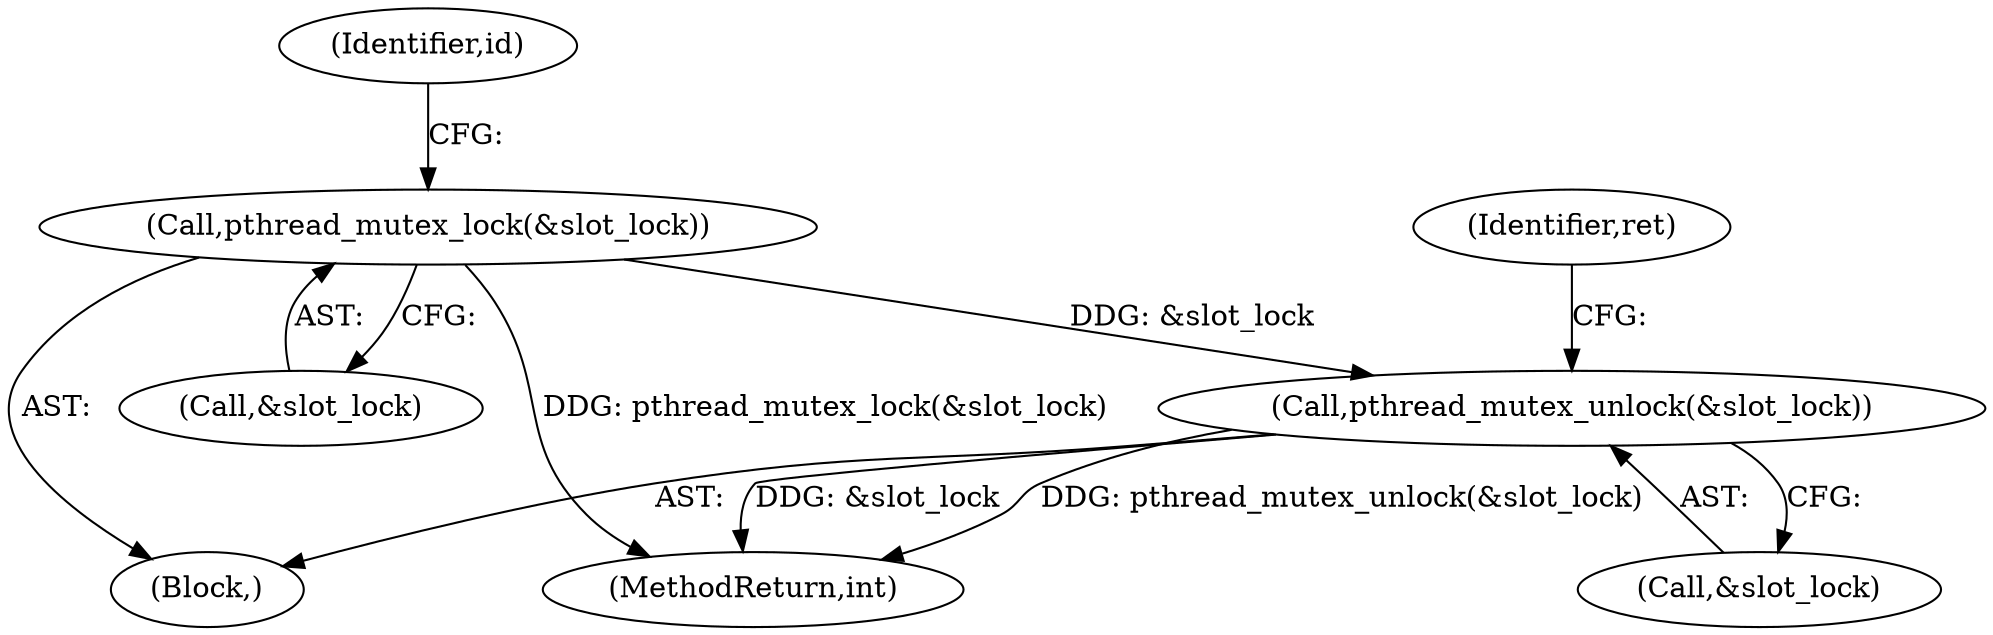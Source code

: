 digraph "0_Android_472271b153c5dc53c28beac55480a8d8434b2d5c_32@API" {
"1000156" [label="(Call,pthread_mutex_unlock(&slot_lock))"];
"1000105" [label="(Call,pthread_mutex_lock(&slot_lock))"];
"1000104" [label="(Block,)"];
"1000157" [label="(Call,&slot_lock)"];
"1000110" [label="(Identifier,id)"];
"1000106" [label="(Call,&slot_lock)"];
"1000156" [label="(Call,pthread_mutex_unlock(&slot_lock))"];
"1000105" [label="(Call,pthread_mutex_lock(&slot_lock))"];
"1000160" [label="(Identifier,ret)"];
"1000161" [label="(MethodReturn,int)"];
"1000156" -> "1000104"  [label="AST: "];
"1000156" -> "1000157"  [label="CFG: "];
"1000157" -> "1000156"  [label="AST: "];
"1000160" -> "1000156"  [label="CFG: "];
"1000156" -> "1000161"  [label="DDG: &slot_lock"];
"1000156" -> "1000161"  [label="DDG: pthread_mutex_unlock(&slot_lock)"];
"1000105" -> "1000156"  [label="DDG: &slot_lock"];
"1000105" -> "1000104"  [label="AST: "];
"1000105" -> "1000106"  [label="CFG: "];
"1000106" -> "1000105"  [label="AST: "];
"1000110" -> "1000105"  [label="CFG: "];
"1000105" -> "1000161"  [label="DDG: pthread_mutex_lock(&slot_lock)"];
}
